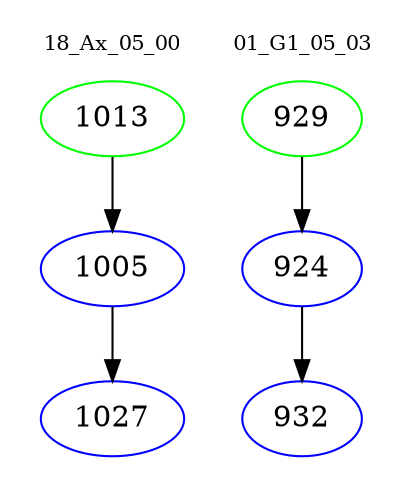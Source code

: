 digraph{
subgraph cluster_0 {
color = white
label = "18_Ax_05_00";
fontsize=10;
T0_1013 [label="1013", color="green"]
T0_1013 -> T0_1005 [color="black"]
T0_1005 [label="1005", color="blue"]
T0_1005 -> T0_1027 [color="black"]
T0_1027 [label="1027", color="blue"]
}
subgraph cluster_1 {
color = white
label = "01_G1_05_03";
fontsize=10;
T1_929 [label="929", color="green"]
T1_929 -> T1_924 [color="black"]
T1_924 [label="924", color="blue"]
T1_924 -> T1_932 [color="black"]
T1_932 [label="932", color="blue"]
}
}
